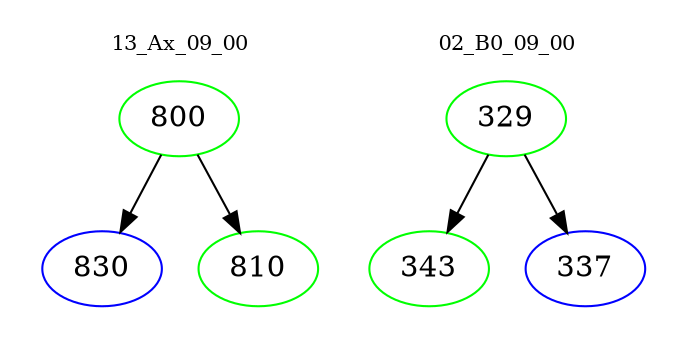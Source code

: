 digraph{
subgraph cluster_0 {
color = white
label = "13_Ax_09_00";
fontsize=10;
T0_800 [label="800", color="green"]
T0_800 -> T0_830 [color="black"]
T0_830 [label="830", color="blue"]
T0_800 -> T0_810 [color="black"]
T0_810 [label="810", color="green"]
}
subgraph cluster_1 {
color = white
label = "02_B0_09_00";
fontsize=10;
T1_329 [label="329", color="green"]
T1_329 -> T1_343 [color="black"]
T1_343 [label="343", color="green"]
T1_329 -> T1_337 [color="black"]
T1_337 [label="337", color="blue"]
}
}
